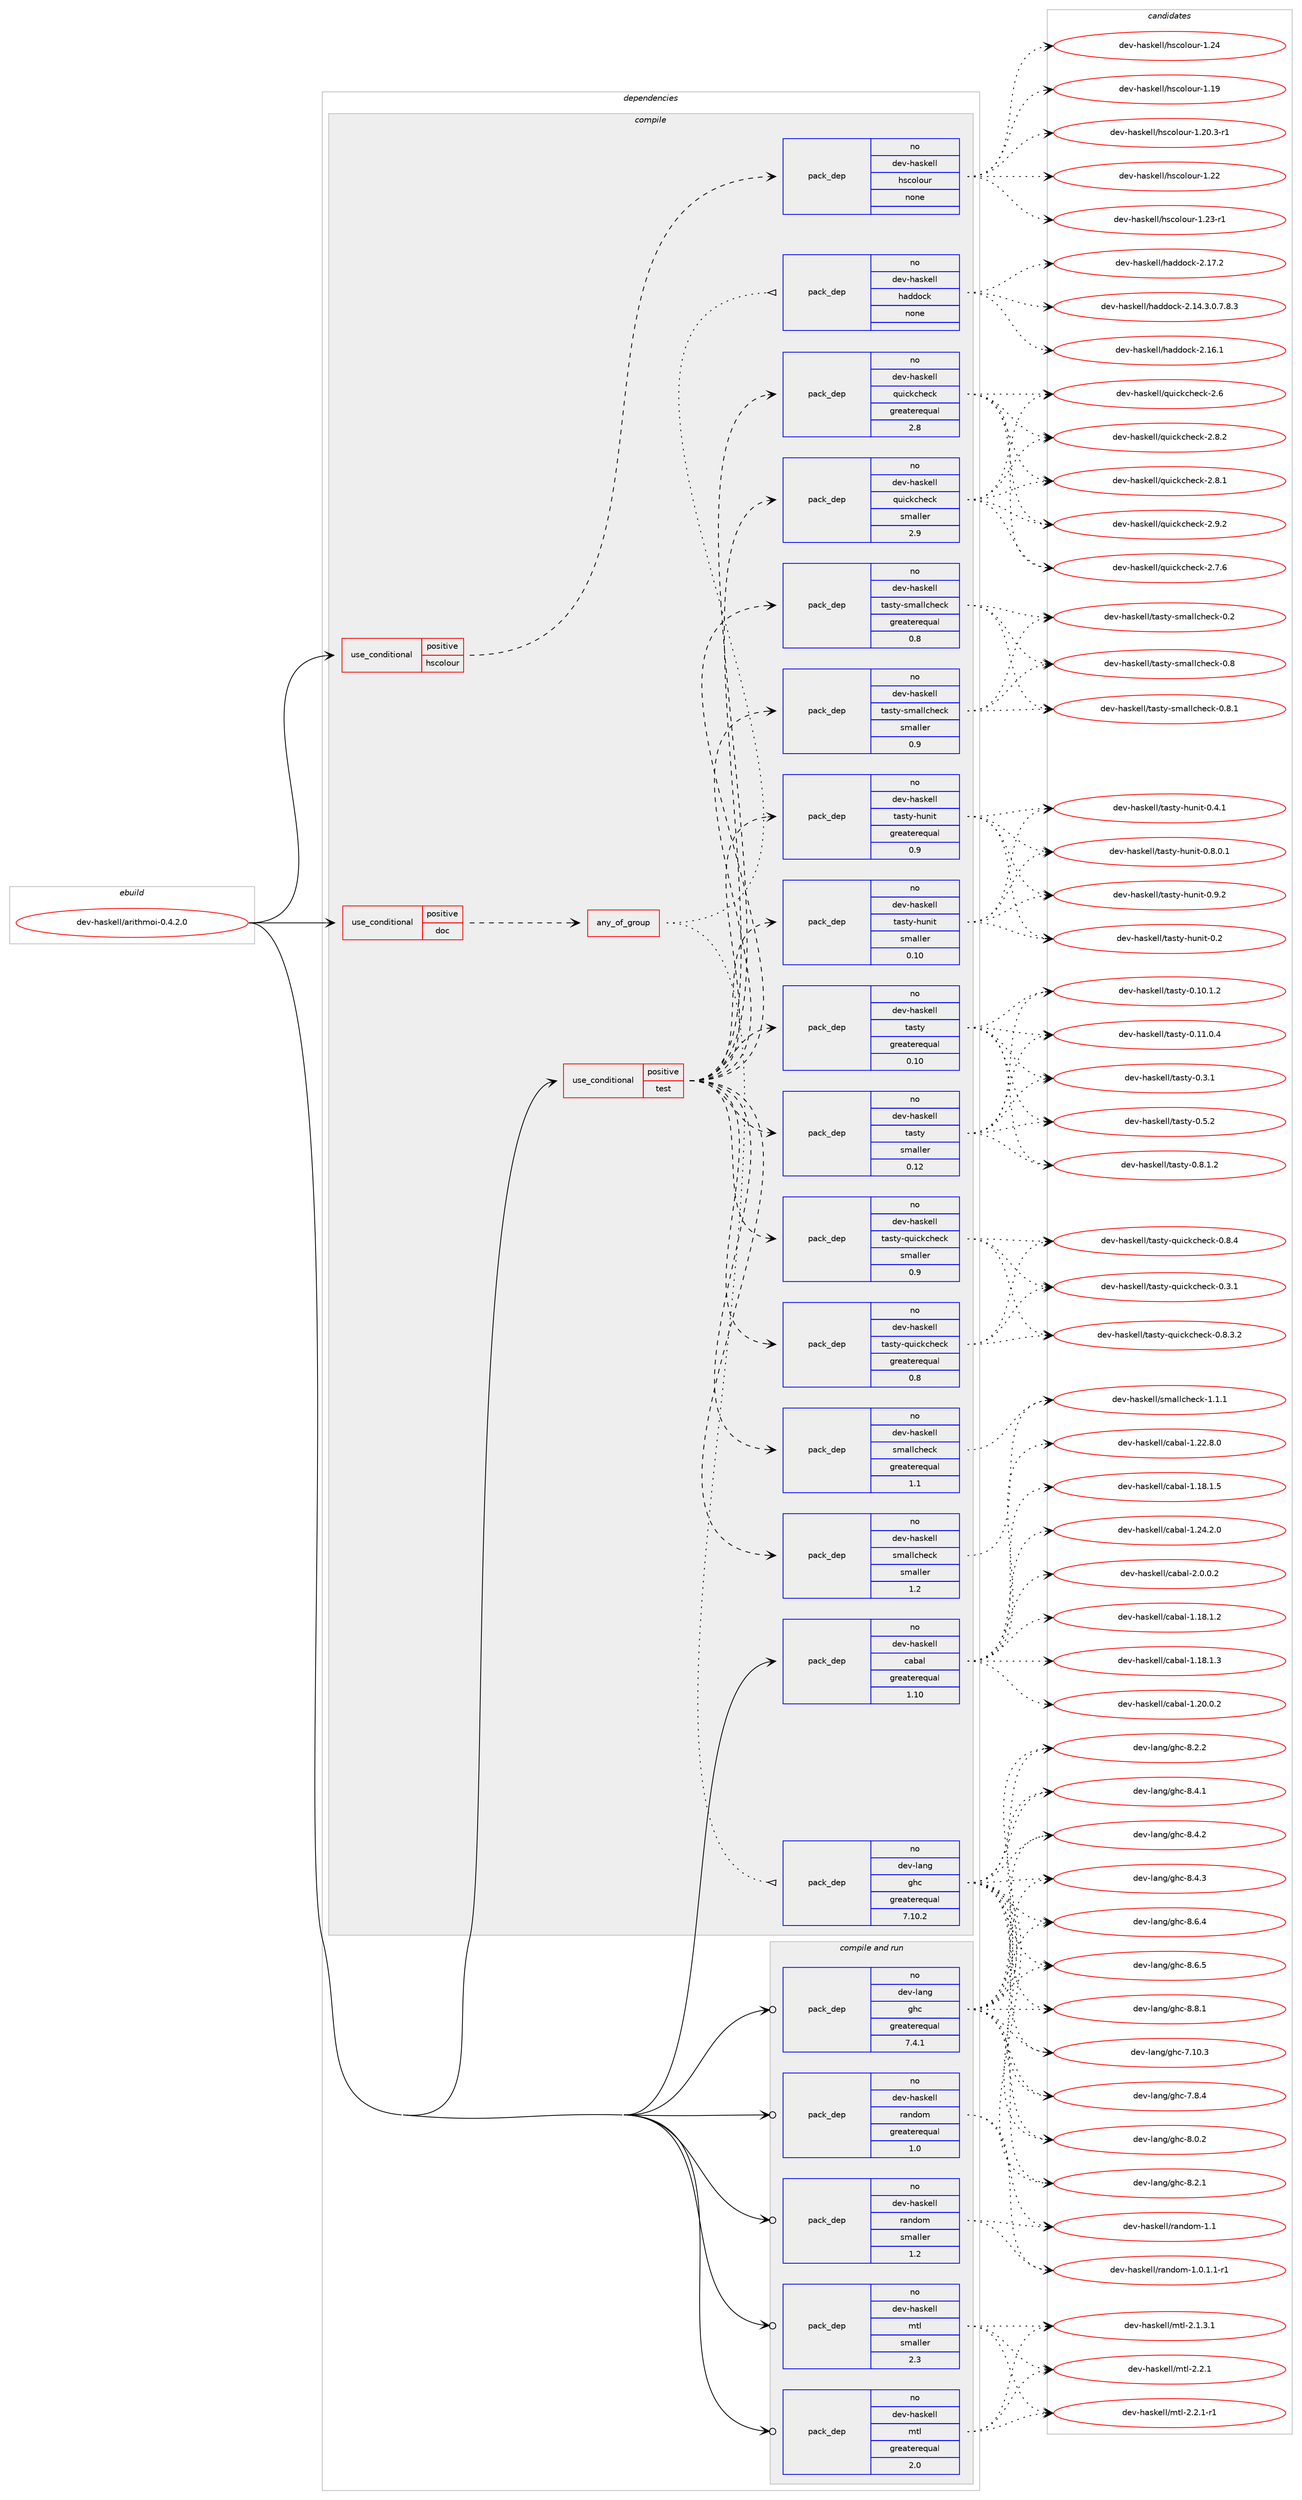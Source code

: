 digraph prolog {

# *************
# Graph options
# *************

newrank=true;
concentrate=true;
compound=true;
graph [rankdir=LR,fontname=Helvetica,fontsize=10,ranksep=1.5];#, ranksep=2.5, nodesep=0.2];
edge  [arrowhead=vee];
node  [fontname=Helvetica,fontsize=10];

# **********
# The ebuild
# **********

subgraph cluster_leftcol {
color=gray;
rank=same;
label=<<i>ebuild</i>>;
id [label="dev-haskell/arithmoi-0.4.2.0", color=red, width=4, href="../dev-haskell/arithmoi-0.4.2.0.svg"];
}

# ****************
# The dependencies
# ****************

subgraph cluster_midcol {
color=gray;
label=<<i>dependencies</i>>;
subgraph cluster_compile {
fillcolor="#eeeeee";
style=filled;
label=<<i>compile</i>>;
subgraph cond124700 {
dependency526115 [label=<<TABLE BORDER="0" CELLBORDER="1" CELLSPACING="0" CELLPADDING="4"><TR><TD ROWSPAN="3" CELLPADDING="10">use_conditional</TD></TR><TR><TD>positive</TD></TR><TR><TD>doc</TD></TR></TABLE>>, shape=none, color=red];
subgraph any9467 {
dependency526116 [label=<<TABLE BORDER="0" CELLBORDER="1" CELLSPACING="0" CELLPADDING="4"><TR><TD CELLPADDING="10">any_of_group</TD></TR></TABLE>>, shape=none, color=red];subgraph pack391591 {
dependency526117 [label=<<TABLE BORDER="0" CELLBORDER="1" CELLSPACING="0" CELLPADDING="4" WIDTH="220"><TR><TD ROWSPAN="6" CELLPADDING="30">pack_dep</TD></TR><TR><TD WIDTH="110">no</TD></TR><TR><TD>dev-haskell</TD></TR><TR><TD>haddock</TD></TR><TR><TD>none</TD></TR><TR><TD></TD></TR></TABLE>>, shape=none, color=blue];
}
dependency526116:e -> dependency526117:w [weight=20,style="dotted",arrowhead="oinv"];
subgraph pack391592 {
dependency526118 [label=<<TABLE BORDER="0" CELLBORDER="1" CELLSPACING="0" CELLPADDING="4" WIDTH="220"><TR><TD ROWSPAN="6" CELLPADDING="30">pack_dep</TD></TR><TR><TD WIDTH="110">no</TD></TR><TR><TD>dev-lang</TD></TR><TR><TD>ghc</TD></TR><TR><TD>greaterequal</TD></TR><TR><TD>7.10.2</TD></TR></TABLE>>, shape=none, color=blue];
}
dependency526116:e -> dependency526118:w [weight=20,style="dotted",arrowhead="oinv"];
}
dependency526115:e -> dependency526116:w [weight=20,style="dashed",arrowhead="vee"];
}
id:e -> dependency526115:w [weight=20,style="solid",arrowhead="vee"];
subgraph cond124701 {
dependency526119 [label=<<TABLE BORDER="0" CELLBORDER="1" CELLSPACING="0" CELLPADDING="4"><TR><TD ROWSPAN="3" CELLPADDING="10">use_conditional</TD></TR><TR><TD>positive</TD></TR><TR><TD>hscolour</TD></TR></TABLE>>, shape=none, color=red];
subgraph pack391593 {
dependency526120 [label=<<TABLE BORDER="0" CELLBORDER="1" CELLSPACING="0" CELLPADDING="4" WIDTH="220"><TR><TD ROWSPAN="6" CELLPADDING="30">pack_dep</TD></TR><TR><TD WIDTH="110">no</TD></TR><TR><TD>dev-haskell</TD></TR><TR><TD>hscolour</TD></TR><TR><TD>none</TD></TR><TR><TD></TD></TR></TABLE>>, shape=none, color=blue];
}
dependency526119:e -> dependency526120:w [weight=20,style="dashed",arrowhead="vee"];
}
id:e -> dependency526119:w [weight=20,style="solid",arrowhead="vee"];
subgraph cond124702 {
dependency526121 [label=<<TABLE BORDER="0" CELLBORDER="1" CELLSPACING="0" CELLPADDING="4"><TR><TD ROWSPAN="3" CELLPADDING="10">use_conditional</TD></TR><TR><TD>positive</TD></TR><TR><TD>test</TD></TR></TABLE>>, shape=none, color=red];
subgraph pack391594 {
dependency526122 [label=<<TABLE BORDER="0" CELLBORDER="1" CELLSPACING="0" CELLPADDING="4" WIDTH="220"><TR><TD ROWSPAN="6" CELLPADDING="30">pack_dep</TD></TR><TR><TD WIDTH="110">no</TD></TR><TR><TD>dev-haskell</TD></TR><TR><TD>quickcheck</TD></TR><TR><TD>greaterequal</TD></TR><TR><TD>2.8</TD></TR></TABLE>>, shape=none, color=blue];
}
dependency526121:e -> dependency526122:w [weight=20,style="dashed",arrowhead="vee"];
subgraph pack391595 {
dependency526123 [label=<<TABLE BORDER="0" CELLBORDER="1" CELLSPACING="0" CELLPADDING="4" WIDTH="220"><TR><TD ROWSPAN="6" CELLPADDING="30">pack_dep</TD></TR><TR><TD WIDTH="110">no</TD></TR><TR><TD>dev-haskell</TD></TR><TR><TD>quickcheck</TD></TR><TR><TD>smaller</TD></TR><TR><TD>2.9</TD></TR></TABLE>>, shape=none, color=blue];
}
dependency526121:e -> dependency526123:w [weight=20,style="dashed",arrowhead="vee"];
subgraph pack391596 {
dependency526124 [label=<<TABLE BORDER="0" CELLBORDER="1" CELLSPACING="0" CELLPADDING="4" WIDTH="220"><TR><TD ROWSPAN="6" CELLPADDING="30">pack_dep</TD></TR><TR><TD WIDTH="110">no</TD></TR><TR><TD>dev-haskell</TD></TR><TR><TD>smallcheck</TD></TR><TR><TD>greaterequal</TD></TR><TR><TD>1.1</TD></TR></TABLE>>, shape=none, color=blue];
}
dependency526121:e -> dependency526124:w [weight=20,style="dashed",arrowhead="vee"];
subgraph pack391597 {
dependency526125 [label=<<TABLE BORDER="0" CELLBORDER="1" CELLSPACING="0" CELLPADDING="4" WIDTH="220"><TR><TD ROWSPAN="6" CELLPADDING="30">pack_dep</TD></TR><TR><TD WIDTH="110">no</TD></TR><TR><TD>dev-haskell</TD></TR><TR><TD>smallcheck</TD></TR><TR><TD>smaller</TD></TR><TR><TD>1.2</TD></TR></TABLE>>, shape=none, color=blue];
}
dependency526121:e -> dependency526125:w [weight=20,style="dashed",arrowhead="vee"];
subgraph pack391598 {
dependency526126 [label=<<TABLE BORDER="0" CELLBORDER="1" CELLSPACING="0" CELLPADDING="4" WIDTH="220"><TR><TD ROWSPAN="6" CELLPADDING="30">pack_dep</TD></TR><TR><TD WIDTH="110">no</TD></TR><TR><TD>dev-haskell</TD></TR><TR><TD>tasty</TD></TR><TR><TD>greaterequal</TD></TR><TR><TD>0.10</TD></TR></TABLE>>, shape=none, color=blue];
}
dependency526121:e -> dependency526126:w [weight=20,style="dashed",arrowhead="vee"];
subgraph pack391599 {
dependency526127 [label=<<TABLE BORDER="0" CELLBORDER="1" CELLSPACING="0" CELLPADDING="4" WIDTH="220"><TR><TD ROWSPAN="6" CELLPADDING="30">pack_dep</TD></TR><TR><TD WIDTH="110">no</TD></TR><TR><TD>dev-haskell</TD></TR><TR><TD>tasty</TD></TR><TR><TD>smaller</TD></TR><TR><TD>0.12</TD></TR></TABLE>>, shape=none, color=blue];
}
dependency526121:e -> dependency526127:w [weight=20,style="dashed",arrowhead="vee"];
subgraph pack391600 {
dependency526128 [label=<<TABLE BORDER="0" CELLBORDER="1" CELLSPACING="0" CELLPADDING="4" WIDTH="220"><TR><TD ROWSPAN="6" CELLPADDING="30">pack_dep</TD></TR><TR><TD WIDTH="110">no</TD></TR><TR><TD>dev-haskell</TD></TR><TR><TD>tasty-hunit</TD></TR><TR><TD>greaterequal</TD></TR><TR><TD>0.9</TD></TR></TABLE>>, shape=none, color=blue];
}
dependency526121:e -> dependency526128:w [weight=20,style="dashed",arrowhead="vee"];
subgraph pack391601 {
dependency526129 [label=<<TABLE BORDER="0" CELLBORDER="1" CELLSPACING="0" CELLPADDING="4" WIDTH="220"><TR><TD ROWSPAN="6" CELLPADDING="30">pack_dep</TD></TR><TR><TD WIDTH="110">no</TD></TR><TR><TD>dev-haskell</TD></TR><TR><TD>tasty-hunit</TD></TR><TR><TD>smaller</TD></TR><TR><TD>0.10</TD></TR></TABLE>>, shape=none, color=blue];
}
dependency526121:e -> dependency526129:w [weight=20,style="dashed",arrowhead="vee"];
subgraph pack391602 {
dependency526130 [label=<<TABLE BORDER="0" CELLBORDER="1" CELLSPACING="0" CELLPADDING="4" WIDTH="220"><TR><TD ROWSPAN="6" CELLPADDING="30">pack_dep</TD></TR><TR><TD WIDTH="110">no</TD></TR><TR><TD>dev-haskell</TD></TR><TR><TD>tasty-quickcheck</TD></TR><TR><TD>greaterequal</TD></TR><TR><TD>0.8</TD></TR></TABLE>>, shape=none, color=blue];
}
dependency526121:e -> dependency526130:w [weight=20,style="dashed",arrowhead="vee"];
subgraph pack391603 {
dependency526131 [label=<<TABLE BORDER="0" CELLBORDER="1" CELLSPACING="0" CELLPADDING="4" WIDTH="220"><TR><TD ROWSPAN="6" CELLPADDING="30">pack_dep</TD></TR><TR><TD WIDTH="110">no</TD></TR><TR><TD>dev-haskell</TD></TR><TR><TD>tasty-quickcheck</TD></TR><TR><TD>smaller</TD></TR><TR><TD>0.9</TD></TR></TABLE>>, shape=none, color=blue];
}
dependency526121:e -> dependency526131:w [weight=20,style="dashed",arrowhead="vee"];
subgraph pack391604 {
dependency526132 [label=<<TABLE BORDER="0" CELLBORDER="1" CELLSPACING="0" CELLPADDING="4" WIDTH="220"><TR><TD ROWSPAN="6" CELLPADDING="30">pack_dep</TD></TR><TR><TD WIDTH="110">no</TD></TR><TR><TD>dev-haskell</TD></TR><TR><TD>tasty-smallcheck</TD></TR><TR><TD>greaterequal</TD></TR><TR><TD>0.8</TD></TR></TABLE>>, shape=none, color=blue];
}
dependency526121:e -> dependency526132:w [weight=20,style="dashed",arrowhead="vee"];
subgraph pack391605 {
dependency526133 [label=<<TABLE BORDER="0" CELLBORDER="1" CELLSPACING="0" CELLPADDING="4" WIDTH="220"><TR><TD ROWSPAN="6" CELLPADDING="30">pack_dep</TD></TR><TR><TD WIDTH="110">no</TD></TR><TR><TD>dev-haskell</TD></TR><TR><TD>tasty-smallcheck</TD></TR><TR><TD>smaller</TD></TR><TR><TD>0.9</TD></TR></TABLE>>, shape=none, color=blue];
}
dependency526121:e -> dependency526133:w [weight=20,style="dashed",arrowhead="vee"];
}
id:e -> dependency526121:w [weight=20,style="solid",arrowhead="vee"];
subgraph pack391606 {
dependency526134 [label=<<TABLE BORDER="0" CELLBORDER="1" CELLSPACING="0" CELLPADDING="4" WIDTH="220"><TR><TD ROWSPAN="6" CELLPADDING="30">pack_dep</TD></TR><TR><TD WIDTH="110">no</TD></TR><TR><TD>dev-haskell</TD></TR><TR><TD>cabal</TD></TR><TR><TD>greaterequal</TD></TR><TR><TD>1.10</TD></TR></TABLE>>, shape=none, color=blue];
}
id:e -> dependency526134:w [weight=20,style="solid",arrowhead="vee"];
}
subgraph cluster_compileandrun {
fillcolor="#eeeeee";
style=filled;
label=<<i>compile and run</i>>;
subgraph pack391607 {
dependency526135 [label=<<TABLE BORDER="0" CELLBORDER="1" CELLSPACING="0" CELLPADDING="4" WIDTH="220"><TR><TD ROWSPAN="6" CELLPADDING="30">pack_dep</TD></TR><TR><TD WIDTH="110">no</TD></TR><TR><TD>dev-haskell</TD></TR><TR><TD>mtl</TD></TR><TR><TD>greaterequal</TD></TR><TR><TD>2.0</TD></TR></TABLE>>, shape=none, color=blue];
}
id:e -> dependency526135:w [weight=20,style="solid",arrowhead="odotvee"];
subgraph pack391608 {
dependency526136 [label=<<TABLE BORDER="0" CELLBORDER="1" CELLSPACING="0" CELLPADDING="4" WIDTH="220"><TR><TD ROWSPAN="6" CELLPADDING="30">pack_dep</TD></TR><TR><TD WIDTH="110">no</TD></TR><TR><TD>dev-haskell</TD></TR><TR><TD>mtl</TD></TR><TR><TD>smaller</TD></TR><TR><TD>2.3</TD></TR></TABLE>>, shape=none, color=blue];
}
id:e -> dependency526136:w [weight=20,style="solid",arrowhead="odotvee"];
subgraph pack391609 {
dependency526137 [label=<<TABLE BORDER="0" CELLBORDER="1" CELLSPACING="0" CELLPADDING="4" WIDTH="220"><TR><TD ROWSPAN="6" CELLPADDING="30">pack_dep</TD></TR><TR><TD WIDTH="110">no</TD></TR><TR><TD>dev-haskell</TD></TR><TR><TD>random</TD></TR><TR><TD>greaterequal</TD></TR><TR><TD>1.0</TD></TR></TABLE>>, shape=none, color=blue];
}
id:e -> dependency526137:w [weight=20,style="solid",arrowhead="odotvee"];
subgraph pack391610 {
dependency526138 [label=<<TABLE BORDER="0" CELLBORDER="1" CELLSPACING="0" CELLPADDING="4" WIDTH="220"><TR><TD ROWSPAN="6" CELLPADDING="30">pack_dep</TD></TR><TR><TD WIDTH="110">no</TD></TR><TR><TD>dev-haskell</TD></TR><TR><TD>random</TD></TR><TR><TD>smaller</TD></TR><TR><TD>1.2</TD></TR></TABLE>>, shape=none, color=blue];
}
id:e -> dependency526138:w [weight=20,style="solid",arrowhead="odotvee"];
subgraph pack391611 {
dependency526139 [label=<<TABLE BORDER="0" CELLBORDER="1" CELLSPACING="0" CELLPADDING="4" WIDTH="220"><TR><TD ROWSPAN="6" CELLPADDING="30">pack_dep</TD></TR><TR><TD WIDTH="110">no</TD></TR><TR><TD>dev-lang</TD></TR><TR><TD>ghc</TD></TR><TR><TD>greaterequal</TD></TR><TR><TD>7.4.1</TD></TR></TABLE>>, shape=none, color=blue];
}
id:e -> dependency526139:w [weight=20,style="solid",arrowhead="odotvee"];
}
subgraph cluster_run {
fillcolor="#eeeeee";
style=filled;
label=<<i>run</i>>;
}
}

# **************
# The candidates
# **************

subgraph cluster_choices {
rank=same;
color=gray;
label=<<i>candidates</i>>;

subgraph choice391591 {
color=black;
nodesep=1;
choice1001011184510497115107101108108471049710010011199107455046495246514648465546564651 [label="dev-haskell/haddock-2.14.3.0.7.8.3", color=red, width=4,href="../dev-haskell/haddock-2.14.3.0.7.8.3.svg"];
choice100101118451049711510710110810847104971001001119910745504649544649 [label="dev-haskell/haddock-2.16.1", color=red, width=4,href="../dev-haskell/haddock-2.16.1.svg"];
choice100101118451049711510710110810847104971001001119910745504649554650 [label="dev-haskell/haddock-2.17.2", color=red, width=4,href="../dev-haskell/haddock-2.17.2.svg"];
dependency526117:e -> choice1001011184510497115107101108108471049710010011199107455046495246514648465546564651:w [style=dotted,weight="100"];
dependency526117:e -> choice100101118451049711510710110810847104971001001119910745504649544649:w [style=dotted,weight="100"];
dependency526117:e -> choice100101118451049711510710110810847104971001001119910745504649554650:w [style=dotted,weight="100"];
}
subgraph choice391592 {
color=black;
nodesep=1;
choice1001011184510897110103471031049945554649484651 [label="dev-lang/ghc-7.10.3", color=red, width=4,href="../dev-lang/ghc-7.10.3.svg"];
choice10010111845108971101034710310499455546564652 [label="dev-lang/ghc-7.8.4", color=red, width=4,href="../dev-lang/ghc-7.8.4.svg"];
choice10010111845108971101034710310499455646484650 [label="dev-lang/ghc-8.0.2", color=red, width=4,href="../dev-lang/ghc-8.0.2.svg"];
choice10010111845108971101034710310499455646504649 [label="dev-lang/ghc-8.2.1", color=red, width=4,href="../dev-lang/ghc-8.2.1.svg"];
choice10010111845108971101034710310499455646504650 [label="dev-lang/ghc-8.2.2", color=red, width=4,href="../dev-lang/ghc-8.2.2.svg"];
choice10010111845108971101034710310499455646524649 [label="dev-lang/ghc-8.4.1", color=red, width=4,href="../dev-lang/ghc-8.4.1.svg"];
choice10010111845108971101034710310499455646524650 [label="dev-lang/ghc-8.4.2", color=red, width=4,href="../dev-lang/ghc-8.4.2.svg"];
choice10010111845108971101034710310499455646524651 [label="dev-lang/ghc-8.4.3", color=red, width=4,href="../dev-lang/ghc-8.4.3.svg"];
choice10010111845108971101034710310499455646544652 [label="dev-lang/ghc-8.6.4", color=red, width=4,href="../dev-lang/ghc-8.6.4.svg"];
choice10010111845108971101034710310499455646544653 [label="dev-lang/ghc-8.6.5", color=red, width=4,href="../dev-lang/ghc-8.6.5.svg"];
choice10010111845108971101034710310499455646564649 [label="dev-lang/ghc-8.8.1", color=red, width=4,href="../dev-lang/ghc-8.8.1.svg"];
dependency526118:e -> choice1001011184510897110103471031049945554649484651:w [style=dotted,weight="100"];
dependency526118:e -> choice10010111845108971101034710310499455546564652:w [style=dotted,weight="100"];
dependency526118:e -> choice10010111845108971101034710310499455646484650:w [style=dotted,weight="100"];
dependency526118:e -> choice10010111845108971101034710310499455646504649:w [style=dotted,weight="100"];
dependency526118:e -> choice10010111845108971101034710310499455646504650:w [style=dotted,weight="100"];
dependency526118:e -> choice10010111845108971101034710310499455646524649:w [style=dotted,weight="100"];
dependency526118:e -> choice10010111845108971101034710310499455646524650:w [style=dotted,weight="100"];
dependency526118:e -> choice10010111845108971101034710310499455646524651:w [style=dotted,weight="100"];
dependency526118:e -> choice10010111845108971101034710310499455646544652:w [style=dotted,weight="100"];
dependency526118:e -> choice10010111845108971101034710310499455646544653:w [style=dotted,weight="100"];
dependency526118:e -> choice10010111845108971101034710310499455646564649:w [style=dotted,weight="100"];
}
subgraph choice391593 {
color=black;
nodesep=1;
choice100101118451049711510710110810847104115991111081111171144549464957 [label="dev-haskell/hscolour-1.19", color=red, width=4,href="../dev-haskell/hscolour-1.19.svg"];
choice10010111845104971151071011081084710411599111108111117114454946504846514511449 [label="dev-haskell/hscolour-1.20.3-r1", color=red, width=4,href="../dev-haskell/hscolour-1.20.3-r1.svg"];
choice100101118451049711510710110810847104115991111081111171144549465050 [label="dev-haskell/hscolour-1.22", color=red, width=4,href="../dev-haskell/hscolour-1.22.svg"];
choice1001011184510497115107101108108471041159911110811111711445494650514511449 [label="dev-haskell/hscolour-1.23-r1", color=red, width=4,href="../dev-haskell/hscolour-1.23-r1.svg"];
choice100101118451049711510710110810847104115991111081111171144549465052 [label="dev-haskell/hscolour-1.24", color=red, width=4,href="../dev-haskell/hscolour-1.24.svg"];
dependency526120:e -> choice100101118451049711510710110810847104115991111081111171144549464957:w [style=dotted,weight="100"];
dependency526120:e -> choice10010111845104971151071011081084710411599111108111117114454946504846514511449:w [style=dotted,weight="100"];
dependency526120:e -> choice100101118451049711510710110810847104115991111081111171144549465050:w [style=dotted,weight="100"];
dependency526120:e -> choice1001011184510497115107101108108471041159911110811111711445494650514511449:w [style=dotted,weight="100"];
dependency526120:e -> choice100101118451049711510710110810847104115991111081111171144549465052:w [style=dotted,weight="100"];
}
subgraph choice391594 {
color=black;
nodesep=1;
choice10010111845104971151071011081084711311710599107991041019910745504654 [label="dev-haskell/quickcheck-2.6", color=red, width=4,href="../dev-haskell/quickcheck-2.6.svg"];
choice100101118451049711510710110810847113117105991079910410199107455046554654 [label="dev-haskell/quickcheck-2.7.6", color=red, width=4,href="../dev-haskell/quickcheck-2.7.6.svg"];
choice100101118451049711510710110810847113117105991079910410199107455046564649 [label="dev-haskell/quickcheck-2.8.1", color=red, width=4,href="../dev-haskell/quickcheck-2.8.1.svg"];
choice100101118451049711510710110810847113117105991079910410199107455046564650 [label="dev-haskell/quickcheck-2.8.2", color=red, width=4,href="../dev-haskell/quickcheck-2.8.2.svg"];
choice100101118451049711510710110810847113117105991079910410199107455046574650 [label="dev-haskell/quickcheck-2.9.2", color=red, width=4,href="../dev-haskell/quickcheck-2.9.2.svg"];
dependency526122:e -> choice10010111845104971151071011081084711311710599107991041019910745504654:w [style=dotted,weight="100"];
dependency526122:e -> choice100101118451049711510710110810847113117105991079910410199107455046554654:w [style=dotted,weight="100"];
dependency526122:e -> choice100101118451049711510710110810847113117105991079910410199107455046564649:w [style=dotted,weight="100"];
dependency526122:e -> choice100101118451049711510710110810847113117105991079910410199107455046564650:w [style=dotted,weight="100"];
dependency526122:e -> choice100101118451049711510710110810847113117105991079910410199107455046574650:w [style=dotted,weight="100"];
}
subgraph choice391595 {
color=black;
nodesep=1;
choice10010111845104971151071011081084711311710599107991041019910745504654 [label="dev-haskell/quickcheck-2.6", color=red, width=4,href="../dev-haskell/quickcheck-2.6.svg"];
choice100101118451049711510710110810847113117105991079910410199107455046554654 [label="dev-haskell/quickcheck-2.7.6", color=red, width=4,href="../dev-haskell/quickcheck-2.7.6.svg"];
choice100101118451049711510710110810847113117105991079910410199107455046564649 [label="dev-haskell/quickcheck-2.8.1", color=red, width=4,href="../dev-haskell/quickcheck-2.8.1.svg"];
choice100101118451049711510710110810847113117105991079910410199107455046564650 [label="dev-haskell/quickcheck-2.8.2", color=red, width=4,href="../dev-haskell/quickcheck-2.8.2.svg"];
choice100101118451049711510710110810847113117105991079910410199107455046574650 [label="dev-haskell/quickcheck-2.9.2", color=red, width=4,href="../dev-haskell/quickcheck-2.9.2.svg"];
dependency526123:e -> choice10010111845104971151071011081084711311710599107991041019910745504654:w [style=dotted,weight="100"];
dependency526123:e -> choice100101118451049711510710110810847113117105991079910410199107455046554654:w [style=dotted,weight="100"];
dependency526123:e -> choice100101118451049711510710110810847113117105991079910410199107455046564649:w [style=dotted,weight="100"];
dependency526123:e -> choice100101118451049711510710110810847113117105991079910410199107455046564650:w [style=dotted,weight="100"];
dependency526123:e -> choice100101118451049711510710110810847113117105991079910410199107455046574650:w [style=dotted,weight="100"];
}
subgraph choice391596 {
color=black;
nodesep=1;
choice100101118451049711510710110810847115109971081089910410199107454946494649 [label="dev-haskell/smallcheck-1.1.1", color=red, width=4,href="../dev-haskell/smallcheck-1.1.1.svg"];
dependency526124:e -> choice100101118451049711510710110810847115109971081089910410199107454946494649:w [style=dotted,weight="100"];
}
subgraph choice391597 {
color=black;
nodesep=1;
choice100101118451049711510710110810847115109971081089910410199107454946494649 [label="dev-haskell/smallcheck-1.1.1", color=red, width=4,href="../dev-haskell/smallcheck-1.1.1.svg"];
dependency526125:e -> choice100101118451049711510710110810847115109971081089910410199107454946494649:w [style=dotted,weight="100"];
}
subgraph choice391598 {
color=black;
nodesep=1;
choice10010111845104971151071011081084711697115116121454846494846494650 [label="dev-haskell/tasty-0.10.1.2", color=red, width=4,href="../dev-haskell/tasty-0.10.1.2.svg"];
choice10010111845104971151071011081084711697115116121454846494946484652 [label="dev-haskell/tasty-0.11.0.4", color=red, width=4,href="../dev-haskell/tasty-0.11.0.4.svg"];
choice10010111845104971151071011081084711697115116121454846514649 [label="dev-haskell/tasty-0.3.1", color=red, width=4,href="../dev-haskell/tasty-0.3.1.svg"];
choice10010111845104971151071011081084711697115116121454846534650 [label="dev-haskell/tasty-0.5.2", color=red, width=4,href="../dev-haskell/tasty-0.5.2.svg"];
choice100101118451049711510710110810847116971151161214548465646494650 [label="dev-haskell/tasty-0.8.1.2", color=red, width=4,href="../dev-haskell/tasty-0.8.1.2.svg"];
dependency526126:e -> choice10010111845104971151071011081084711697115116121454846494846494650:w [style=dotted,weight="100"];
dependency526126:e -> choice10010111845104971151071011081084711697115116121454846494946484652:w [style=dotted,weight="100"];
dependency526126:e -> choice10010111845104971151071011081084711697115116121454846514649:w [style=dotted,weight="100"];
dependency526126:e -> choice10010111845104971151071011081084711697115116121454846534650:w [style=dotted,weight="100"];
dependency526126:e -> choice100101118451049711510710110810847116971151161214548465646494650:w [style=dotted,weight="100"];
}
subgraph choice391599 {
color=black;
nodesep=1;
choice10010111845104971151071011081084711697115116121454846494846494650 [label="dev-haskell/tasty-0.10.1.2", color=red, width=4,href="../dev-haskell/tasty-0.10.1.2.svg"];
choice10010111845104971151071011081084711697115116121454846494946484652 [label="dev-haskell/tasty-0.11.0.4", color=red, width=4,href="../dev-haskell/tasty-0.11.0.4.svg"];
choice10010111845104971151071011081084711697115116121454846514649 [label="dev-haskell/tasty-0.3.1", color=red, width=4,href="../dev-haskell/tasty-0.3.1.svg"];
choice10010111845104971151071011081084711697115116121454846534650 [label="dev-haskell/tasty-0.5.2", color=red, width=4,href="../dev-haskell/tasty-0.5.2.svg"];
choice100101118451049711510710110810847116971151161214548465646494650 [label="dev-haskell/tasty-0.8.1.2", color=red, width=4,href="../dev-haskell/tasty-0.8.1.2.svg"];
dependency526127:e -> choice10010111845104971151071011081084711697115116121454846494846494650:w [style=dotted,weight="100"];
dependency526127:e -> choice10010111845104971151071011081084711697115116121454846494946484652:w [style=dotted,weight="100"];
dependency526127:e -> choice10010111845104971151071011081084711697115116121454846514649:w [style=dotted,weight="100"];
dependency526127:e -> choice10010111845104971151071011081084711697115116121454846534650:w [style=dotted,weight="100"];
dependency526127:e -> choice100101118451049711510710110810847116971151161214548465646494650:w [style=dotted,weight="100"];
}
subgraph choice391600 {
color=black;
nodesep=1;
choice100101118451049711510710110810847116971151161214510411711010511645484650 [label="dev-haskell/tasty-hunit-0.2", color=red, width=4,href="../dev-haskell/tasty-hunit-0.2.svg"];
choice1001011184510497115107101108108471169711511612145104117110105116454846524649 [label="dev-haskell/tasty-hunit-0.4.1", color=red, width=4,href="../dev-haskell/tasty-hunit-0.4.1.svg"];
choice10010111845104971151071011081084711697115116121451041171101051164548465646484649 [label="dev-haskell/tasty-hunit-0.8.0.1", color=red, width=4,href="../dev-haskell/tasty-hunit-0.8.0.1.svg"];
choice1001011184510497115107101108108471169711511612145104117110105116454846574650 [label="dev-haskell/tasty-hunit-0.9.2", color=red, width=4,href="../dev-haskell/tasty-hunit-0.9.2.svg"];
dependency526128:e -> choice100101118451049711510710110810847116971151161214510411711010511645484650:w [style=dotted,weight="100"];
dependency526128:e -> choice1001011184510497115107101108108471169711511612145104117110105116454846524649:w [style=dotted,weight="100"];
dependency526128:e -> choice10010111845104971151071011081084711697115116121451041171101051164548465646484649:w [style=dotted,weight="100"];
dependency526128:e -> choice1001011184510497115107101108108471169711511612145104117110105116454846574650:w [style=dotted,weight="100"];
}
subgraph choice391601 {
color=black;
nodesep=1;
choice100101118451049711510710110810847116971151161214510411711010511645484650 [label="dev-haskell/tasty-hunit-0.2", color=red, width=4,href="../dev-haskell/tasty-hunit-0.2.svg"];
choice1001011184510497115107101108108471169711511612145104117110105116454846524649 [label="dev-haskell/tasty-hunit-0.4.1", color=red, width=4,href="../dev-haskell/tasty-hunit-0.4.1.svg"];
choice10010111845104971151071011081084711697115116121451041171101051164548465646484649 [label="dev-haskell/tasty-hunit-0.8.0.1", color=red, width=4,href="../dev-haskell/tasty-hunit-0.8.0.1.svg"];
choice1001011184510497115107101108108471169711511612145104117110105116454846574650 [label="dev-haskell/tasty-hunit-0.9.2", color=red, width=4,href="../dev-haskell/tasty-hunit-0.9.2.svg"];
dependency526129:e -> choice100101118451049711510710110810847116971151161214510411711010511645484650:w [style=dotted,weight="100"];
dependency526129:e -> choice1001011184510497115107101108108471169711511612145104117110105116454846524649:w [style=dotted,weight="100"];
dependency526129:e -> choice10010111845104971151071011081084711697115116121451041171101051164548465646484649:w [style=dotted,weight="100"];
dependency526129:e -> choice1001011184510497115107101108108471169711511612145104117110105116454846574650:w [style=dotted,weight="100"];
}
subgraph choice391602 {
color=black;
nodesep=1;
choice1001011184510497115107101108108471169711511612145113117105991079910410199107454846514649 [label="dev-haskell/tasty-quickcheck-0.3.1", color=red, width=4,href="../dev-haskell/tasty-quickcheck-0.3.1.svg"];
choice10010111845104971151071011081084711697115116121451131171059910799104101991074548465646514650 [label="dev-haskell/tasty-quickcheck-0.8.3.2", color=red, width=4,href="../dev-haskell/tasty-quickcheck-0.8.3.2.svg"];
choice1001011184510497115107101108108471169711511612145113117105991079910410199107454846564652 [label="dev-haskell/tasty-quickcheck-0.8.4", color=red, width=4,href="../dev-haskell/tasty-quickcheck-0.8.4.svg"];
dependency526130:e -> choice1001011184510497115107101108108471169711511612145113117105991079910410199107454846514649:w [style=dotted,weight="100"];
dependency526130:e -> choice10010111845104971151071011081084711697115116121451131171059910799104101991074548465646514650:w [style=dotted,weight="100"];
dependency526130:e -> choice1001011184510497115107101108108471169711511612145113117105991079910410199107454846564652:w [style=dotted,weight="100"];
}
subgraph choice391603 {
color=black;
nodesep=1;
choice1001011184510497115107101108108471169711511612145113117105991079910410199107454846514649 [label="dev-haskell/tasty-quickcheck-0.3.1", color=red, width=4,href="../dev-haskell/tasty-quickcheck-0.3.1.svg"];
choice10010111845104971151071011081084711697115116121451131171059910799104101991074548465646514650 [label="dev-haskell/tasty-quickcheck-0.8.3.2", color=red, width=4,href="../dev-haskell/tasty-quickcheck-0.8.3.2.svg"];
choice1001011184510497115107101108108471169711511612145113117105991079910410199107454846564652 [label="dev-haskell/tasty-quickcheck-0.8.4", color=red, width=4,href="../dev-haskell/tasty-quickcheck-0.8.4.svg"];
dependency526131:e -> choice1001011184510497115107101108108471169711511612145113117105991079910410199107454846514649:w [style=dotted,weight="100"];
dependency526131:e -> choice10010111845104971151071011081084711697115116121451131171059910799104101991074548465646514650:w [style=dotted,weight="100"];
dependency526131:e -> choice1001011184510497115107101108108471169711511612145113117105991079910410199107454846564652:w [style=dotted,weight="100"];
}
subgraph choice391604 {
color=black;
nodesep=1;
choice100101118451049711510710110810847116971151161214511510997108108991041019910745484650 [label="dev-haskell/tasty-smallcheck-0.2", color=red, width=4,href="../dev-haskell/tasty-smallcheck-0.2.svg"];
choice100101118451049711510710110810847116971151161214511510997108108991041019910745484656 [label="dev-haskell/tasty-smallcheck-0.8", color=red, width=4,href="../dev-haskell/tasty-smallcheck-0.8.svg"];
choice1001011184510497115107101108108471169711511612145115109971081089910410199107454846564649 [label="dev-haskell/tasty-smallcheck-0.8.1", color=red, width=4,href="../dev-haskell/tasty-smallcheck-0.8.1.svg"];
dependency526132:e -> choice100101118451049711510710110810847116971151161214511510997108108991041019910745484650:w [style=dotted,weight="100"];
dependency526132:e -> choice100101118451049711510710110810847116971151161214511510997108108991041019910745484656:w [style=dotted,weight="100"];
dependency526132:e -> choice1001011184510497115107101108108471169711511612145115109971081089910410199107454846564649:w [style=dotted,weight="100"];
}
subgraph choice391605 {
color=black;
nodesep=1;
choice100101118451049711510710110810847116971151161214511510997108108991041019910745484650 [label="dev-haskell/tasty-smallcheck-0.2", color=red, width=4,href="../dev-haskell/tasty-smallcheck-0.2.svg"];
choice100101118451049711510710110810847116971151161214511510997108108991041019910745484656 [label="dev-haskell/tasty-smallcheck-0.8", color=red, width=4,href="../dev-haskell/tasty-smallcheck-0.8.svg"];
choice1001011184510497115107101108108471169711511612145115109971081089910410199107454846564649 [label="dev-haskell/tasty-smallcheck-0.8.1", color=red, width=4,href="../dev-haskell/tasty-smallcheck-0.8.1.svg"];
dependency526133:e -> choice100101118451049711510710110810847116971151161214511510997108108991041019910745484650:w [style=dotted,weight="100"];
dependency526133:e -> choice100101118451049711510710110810847116971151161214511510997108108991041019910745484656:w [style=dotted,weight="100"];
dependency526133:e -> choice1001011184510497115107101108108471169711511612145115109971081089910410199107454846564649:w [style=dotted,weight="100"];
}
subgraph choice391606 {
color=black;
nodesep=1;
choice10010111845104971151071011081084799979897108454946495646494650 [label="dev-haskell/cabal-1.18.1.2", color=red, width=4,href="../dev-haskell/cabal-1.18.1.2.svg"];
choice10010111845104971151071011081084799979897108454946495646494651 [label="dev-haskell/cabal-1.18.1.3", color=red, width=4,href="../dev-haskell/cabal-1.18.1.3.svg"];
choice10010111845104971151071011081084799979897108454946495646494653 [label="dev-haskell/cabal-1.18.1.5", color=red, width=4,href="../dev-haskell/cabal-1.18.1.5.svg"];
choice10010111845104971151071011081084799979897108454946504846484650 [label="dev-haskell/cabal-1.20.0.2", color=red, width=4,href="../dev-haskell/cabal-1.20.0.2.svg"];
choice10010111845104971151071011081084799979897108454946505046564648 [label="dev-haskell/cabal-1.22.8.0", color=red, width=4,href="../dev-haskell/cabal-1.22.8.0.svg"];
choice10010111845104971151071011081084799979897108454946505246504648 [label="dev-haskell/cabal-1.24.2.0", color=red, width=4,href="../dev-haskell/cabal-1.24.2.0.svg"];
choice100101118451049711510710110810847999798971084550464846484650 [label="dev-haskell/cabal-2.0.0.2", color=red, width=4,href="../dev-haskell/cabal-2.0.0.2.svg"];
dependency526134:e -> choice10010111845104971151071011081084799979897108454946495646494650:w [style=dotted,weight="100"];
dependency526134:e -> choice10010111845104971151071011081084799979897108454946495646494651:w [style=dotted,weight="100"];
dependency526134:e -> choice10010111845104971151071011081084799979897108454946495646494653:w [style=dotted,weight="100"];
dependency526134:e -> choice10010111845104971151071011081084799979897108454946504846484650:w [style=dotted,weight="100"];
dependency526134:e -> choice10010111845104971151071011081084799979897108454946505046564648:w [style=dotted,weight="100"];
dependency526134:e -> choice10010111845104971151071011081084799979897108454946505246504648:w [style=dotted,weight="100"];
dependency526134:e -> choice100101118451049711510710110810847999798971084550464846484650:w [style=dotted,weight="100"];
}
subgraph choice391607 {
color=black;
nodesep=1;
choice1001011184510497115107101108108471091161084550464946514649 [label="dev-haskell/mtl-2.1.3.1", color=red, width=4,href="../dev-haskell/mtl-2.1.3.1.svg"];
choice100101118451049711510710110810847109116108455046504649 [label="dev-haskell/mtl-2.2.1", color=red, width=4,href="../dev-haskell/mtl-2.2.1.svg"];
choice1001011184510497115107101108108471091161084550465046494511449 [label="dev-haskell/mtl-2.2.1-r1", color=red, width=4,href="../dev-haskell/mtl-2.2.1-r1.svg"];
dependency526135:e -> choice1001011184510497115107101108108471091161084550464946514649:w [style=dotted,weight="100"];
dependency526135:e -> choice100101118451049711510710110810847109116108455046504649:w [style=dotted,weight="100"];
dependency526135:e -> choice1001011184510497115107101108108471091161084550465046494511449:w [style=dotted,weight="100"];
}
subgraph choice391608 {
color=black;
nodesep=1;
choice1001011184510497115107101108108471091161084550464946514649 [label="dev-haskell/mtl-2.1.3.1", color=red, width=4,href="../dev-haskell/mtl-2.1.3.1.svg"];
choice100101118451049711510710110810847109116108455046504649 [label="dev-haskell/mtl-2.2.1", color=red, width=4,href="../dev-haskell/mtl-2.2.1.svg"];
choice1001011184510497115107101108108471091161084550465046494511449 [label="dev-haskell/mtl-2.2.1-r1", color=red, width=4,href="../dev-haskell/mtl-2.2.1-r1.svg"];
dependency526136:e -> choice1001011184510497115107101108108471091161084550464946514649:w [style=dotted,weight="100"];
dependency526136:e -> choice100101118451049711510710110810847109116108455046504649:w [style=dotted,weight="100"];
dependency526136:e -> choice1001011184510497115107101108108471091161084550465046494511449:w [style=dotted,weight="100"];
}
subgraph choice391609 {
color=black;
nodesep=1;
choice1001011184510497115107101108108471149711010011110945494648464946494511449 [label="dev-haskell/random-1.0.1.1-r1", color=red, width=4,href="../dev-haskell/random-1.0.1.1-r1.svg"];
choice1001011184510497115107101108108471149711010011110945494649 [label="dev-haskell/random-1.1", color=red, width=4,href="../dev-haskell/random-1.1.svg"];
dependency526137:e -> choice1001011184510497115107101108108471149711010011110945494648464946494511449:w [style=dotted,weight="100"];
dependency526137:e -> choice1001011184510497115107101108108471149711010011110945494649:w [style=dotted,weight="100"];
}
subgraph choice391610 {
color=black;
nodesep=1;
choice1001011184510497115107101108108471149711010011110945494648464946494511449 [label="dev-haskell/random-1.0.1.1-r1", color=red, width=4,href="../dev-haskell/random-1.0.1.1-r1.svg"];
choice1001011184510497115107101108108471149711010011110945494649 [label="dev-haskell/random-1.1", color=red, width=4,href="../dev-haskell/random-1.1.svg"];
dependency526138:e -> choice1001011184510497115107101108108471149711010011110945494648464946494511449:w [style=dotted,weight="100"];
dependency526138:e -> choice1001011184510497115107101108108471149711010011110945494649:w [style=dotted,weight="100"];
}
subgraph choice391611 {
color=black;
nodesep=1;
choice1001011184510897110103471031049945554649484651 [label="dev-lang/ghc-7.10.3", color=red, width=4,href="../dev-lang/ghc-7.10.3.svg"];
choice10010111845108971101034710310499455546564652 [label="dev-lang/ghc-7.8.4", color=red, width=4,href="../dev-lang/ghc-7.8.4.svg"];
choice10010111845108971101034710310499455646484650 [label="dev-lang/ghc-8.0.2", color=red, width=4,href="../dev-lang/ghc-8.0.2.svg"];
choice10010111845108971101034710310499455646504649 [label="dev-lang/ghc-8.2.1", color=red, width=4,href="../dev-lang/ghc-8.2.1.svg"];
choice10010111845108971101034710310499455646504650 [label="dev-lang/ghc-8.2.2", color=red, width=4,href="../dev-lang/ghc-8.2.2.svg"];
choice10010111845108971101034710310499455646524649 [label="dev-lang/ghc-8.4.1", color=red, width=4,href="../dev-lang/ghc-8.4.1.svg"];
choice10010111845108971101034710310499455646524650 [label="dev-lang/ghc-8.4.2", color=red, width=4,href="../dev-lang/ghc-8.4.2.svg"];
choice10010111845108971101034710310499455646524651 [label="dev-lang/ghc-8.4.3", color=red, width=4,href="../dev-lang/ghc-8.4.3.svg"];
choice10010111845108971101034710310499455646544652 [label="dev-lang/ghc-8.6.4", color=red, width=4,href="../dev-lang/ghc-8.6.4.svg"];
choice10010111845108971101034710310499455646544653 [label="dev-lang/ghc-8.6.5", color=red, width=4,href="../dev-lang/ghc-8.6.5.svg"];
choice10010111845108971101034710310499455646564649 [label="dev-lang/ghc-8.8.1", color=red, width=4,href="../dev-lang/ghc-8.8.1.svg"];
dependency526139:e -> choice1001011184510897110103471031049945554649484651:w [style=dotted,weight="100"];
dependency526139:e -> choice10010111845108971101034710310499455546564652:w [style=dotted,weight="100"];
dependency526139:e -> choice10010111845108971101034710310499455646484650:w [style=dotted,weight="100"];
dependency526139:e -> choice10010111845108971101034710310499455646504649:w [style=dotted,weight="100"];
dependency526139:e -> choice10010111845108971101034710310499455646504650:w [style=dotted,weight="100"];
dependency526139:e -> choice10010111845108971101034710310499455646524649:w [style=dotted,weight="100"];
dependency526139:e -> choice10010111845108971101034710310499455646524650:w [style=dotted,weight="100"];
dependency526139:e -> choice10010111845108971101034710310499455646524651:w [style=dotted,weight="100"];
dependency526139:e -> choice10010111845108971101034710310499455646544652:w [style=dotted,weight="100"];
dependency526139:e -> choice10010111845108971101034710310499455646544653:w [style=dotted,weight="100"];
dependency526139:e -> choice10010111845108971101034710310499455646564649:w [style=dotted,weight="100"];
}
}

}
